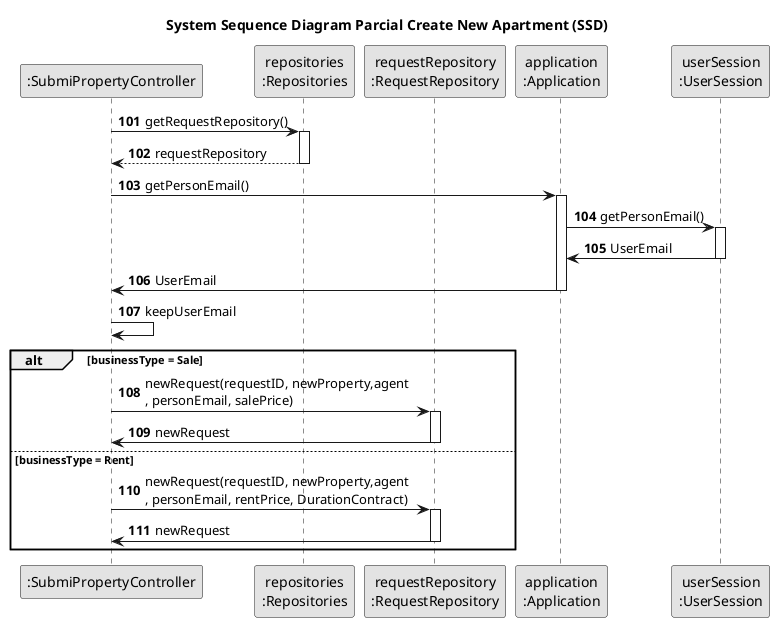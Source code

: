@startuml
skinparam monochrome true
skinparam packageStyle rectangle
skinparam shadowing false

title System Sequence Diagram Parcial Create New Apartment (SSD)

'hide footbox
participant ":SubmiPropertyController" as CTRL

participant "repositories\n:Repositories" as repositories

participant "requestRepository\n:RequestRepository" as requestRepository
participant "application\n:Application" as application
participant "userSession\n:UserSession" as userSession

autonumber 101

        CTRL -> repositories : getRequestRepository()
            activate repositories

            repositories --> CTRL: requestRepository
            deactivate repositories

        CTRL -> application: getPersonEmail()
            activate application

            application -> userSession: getPersonEmail()
            activate userSession

                userSession -> application: UserEmail
                deactivate userSession

            application -> CTRL: UserEmail
            deactivate application

        CTRL -> CTRL: keepUserEmail

alt businessType = Sale


        CTRL -> requestRepository: newRequest(requestID, newProperty,agent\n, personEmail, salePrice)
                activate requestRepository

            requestRepository -> CTRL : newRequest
            deactivate requestRepository


 else businessType = Rent

        CTRL -> requestRepository: newRequest(requestID, newProperty,agent\n, personEmail, rentPrice, DurationContract)
                activate requestRepository

            requestRepository -> CTRL : newRequest
            deactivate requestRepository



end
@enduml